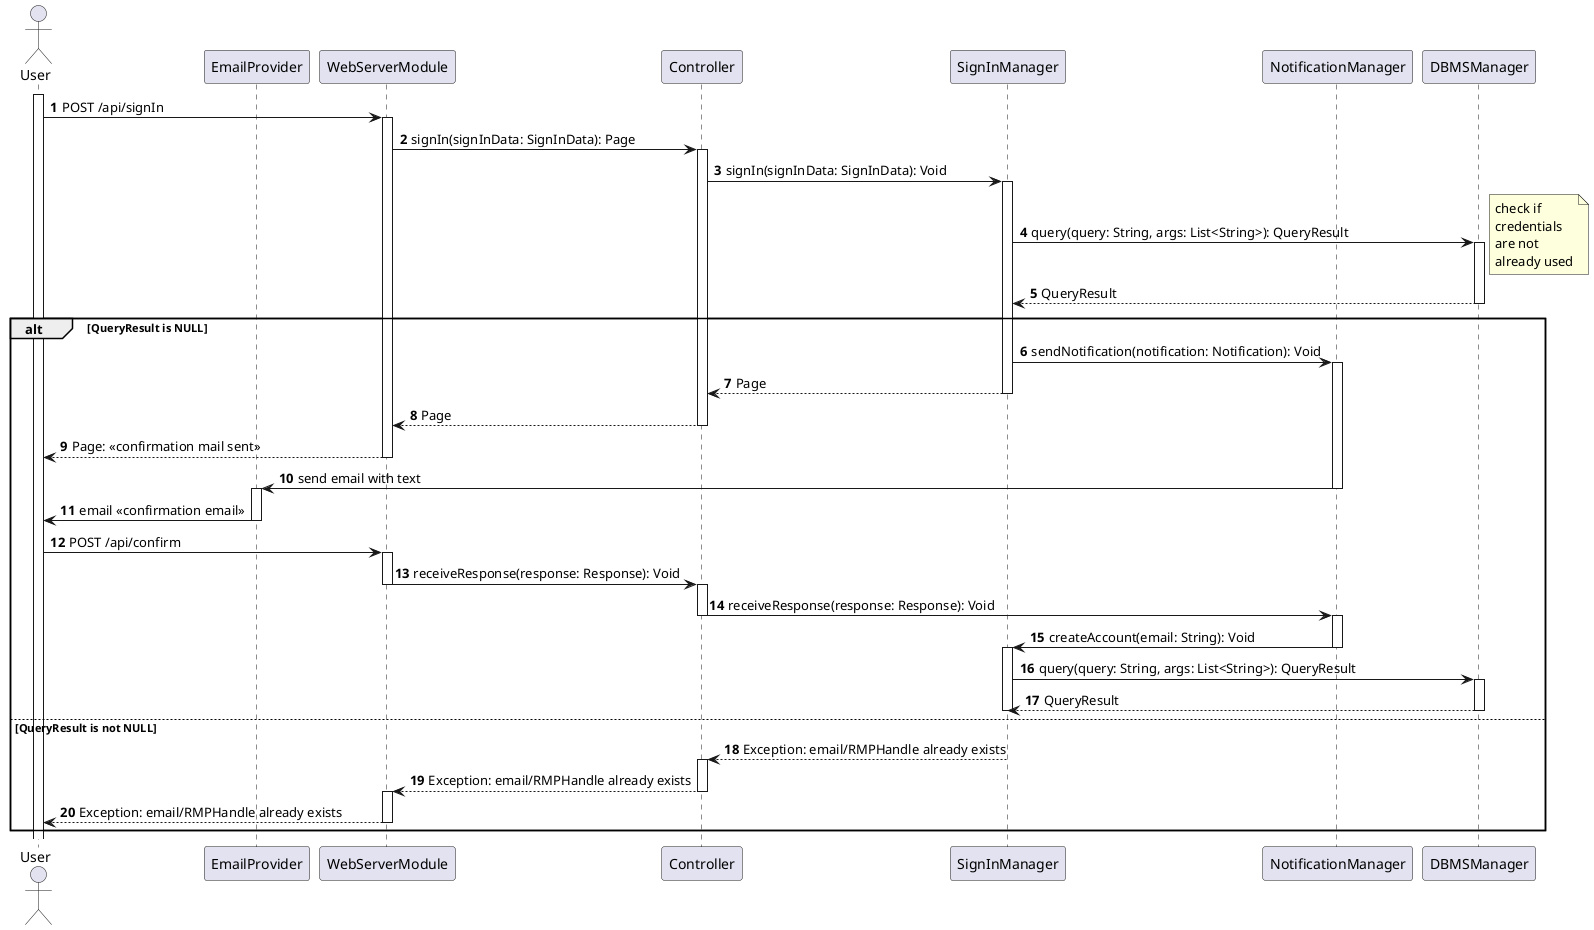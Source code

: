 @startuml

autonumber

actor User as U
participant EmailProvider as EP
participant WebServerModule as WS
participant Controller as C
participant SignInManager as SIM
participant NotificationManager as NM
participant DBMSManager as DBMSM

activate U
U -> WS: POST /api/signIn
activate WS
WS -> C: signIn(signInData: SignInData): Page
activate C
C -> SIM: signIn(signInData: SignInData): Void
activate SIM
SIM -> DBMSM: query(query: String, args: List<String>): QueryResult
note right
    check if 
    credentials
    are not 
    already used
end note
activate DBMSM
DBMSM --> SIM: QueryResult
deactivate DBMSM
alt QueryResult is NULL
    SIM -> NM: sendNotification(notification: Notification): Void
    activate NM
    SIM --> C: Page
    deactivate SIM
    C --> WS: Page
    deactivate C
    WS --> U: Page: <<confirmation mail sent>>
    deactivate WS
    NM -> EP: send email with text
    deactivate NM
    activate EP
    EP -> U: email <<confirmation email>>
    deactivate EP
    U -> WS: POST /api/confirm
    activate WS
    WS -> C: receiveResponse(response: Response): Void
    deactivate WS
    activate C
    C -> NM: receiveResponse(response: Response): Void
    deactivate C
    activate NM
    NM -> SIM: createAccount(email: String): Void
    deactivate NM
    activate SIM
    SIM -> DBMSM: query(query: String, args: List<String>): QueryResult
    activate DBMSM
    DBMSM --> SIM: QueryResult
    deactivate DBMSM
    deactivate SIM
else QueryResult is not NULL
    SIM --> C: Exception: email/RMPHandle already exists
    activate C
    C --> WS: Exception: email/RMPHandle already exists
    deactivate C
    activate WS
    WS --> U: Exception: email/RMPHandle already exists
    deactivate WS
end

@enduml